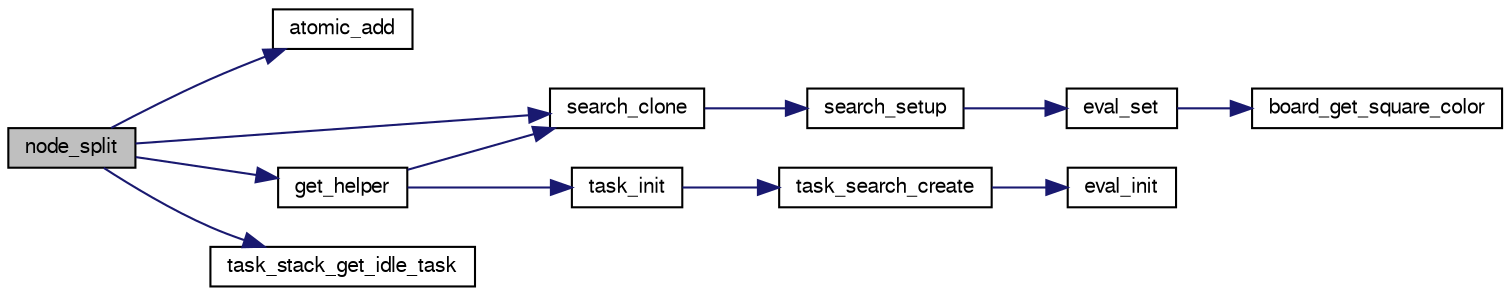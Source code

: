 digraph "node_split"
{
 // LATEX_PDF_SIZE
  bgcolor="transparent";
  edge [fontname="FreeSans",fontsize="10",labelfontname="FreeSans",labelfontsize="10"];
  node [fontname="FreeSans",fontsize="10",shape=record];
  rankdir="LR";
  Node1 [label="node_split",height=0.2,width=0.4,color="black", fillcolor="grey75", style="filled", fontcolor="black",tooltip="Node split."];
  Node1 -> Node2 [color="midnightblue",fontsize="10",style="solid",fontname="FreeSans"];
  Node2 [label="atomic_add",height=0.2,width=0.4,color="black",URL="$util_8h.html#a810a91328534783b77f0e95327f37270",tooltip=" "];
  Node1 -> Node3 [color="midnightblue",fontsize="10",style="solid",fontname="FreeSans"];
  Node3 [label="get_helper",height=0.2,width=0.4,color="black",URL="$ybwc_8c.html#af882b1bf581c1a2afc29dd8624478421",tooltip="Seek for & use an helper node."];
  Node3 -> Node4 [color="midnightblue",fontsize="10",style="solid",fontname="FreeSans"];
  Node4 [label="search_clone",height=0.2,width=0.4,color="black",URL="$search_8c.html#a7af3e3571b317c44cd1f669ec2eb4be8",tooltip="Clone a search for parallel search."];
  Node4 -> Node5 [color="midnightblue",fontsize="10",style="solid",fontname="FreeSans"];
  Node5 [label="search_setup",height=0.2,width=0.4,color="black",URL="$search_8c.html#ad93ea95428d09b19c1491ee9378ad2b3",tooltip="Set up various structure once the board has been set."];
  Node5 -> Node6 [color="midnightblue",fontsize="10",style="solid",fontname="FreeSans"];
  Node6 [label="eval_set",height=0.2,width=0.4,color="black",URL="$eval_8c.html#ac0a65ec1475760424179051a43328b42",tooltip="Set up evaluation features from a board."];
  Node6 -> Node7 [color="midnightblue",fontsize="10",style="solid",fontname="FreeSans"];
  Node7 [label="board_get_square_color",height=0.2,width=0.4,color="black",URL="$board_8c.html#a6c2fad499875a4e9d775d9f23ede8aac",tooltip="Get square color."];
  Node3 -> Node8 [color="midnightblue",fontsize="10",style="solid",fontname="FreeSans"];
  Node8 [label="task_init",height=0.2,width=0.4,color="black",URL="$ybwc_8c.html#a638ff15b10d60e8dde5b78cf7d32f4cb",tooltip="Initialize a task."];
  Node8 -> Node9 [color="midnightblue",fontsize="10",style="solid",fontname="FreeSans"];
  Node9 [label="task_search_create",height=0.2,width=0.4,color="black",URL="$ybwc_8c.html#a45b9a17df0c2e4680a301bf4a854b3f6",tooltip="Create a search structure for a task."];
  Node9 -> Node10 [color="midnightblue",fontsize="10",style="solid",fontname="FreeSans"];
  Node10 [label="eval_init",height=0.2,width=0.4,color="black",URL="$eval_8c.html#a8eef3217a4129901069390c85e6ff12a",tooltip="Initialize a new evaluation function."];
  Node1 -> Node4 [color="midnightblue",fontsize="10",style="solid",fontname="FreeSans"];
  Node1 -> Node11 [color="midnightblue",fontsize="10",style="solid",fontname="FreeSans"];
  Node11 [label="task_stack_get_idle_task",height=0.2,width=0.4,color="black",URL="$ybwc_8c.html#a8d11f7bb4a76bc871550c8be50abdaf8",tooltip="Return, if available, an idle task."];
}
